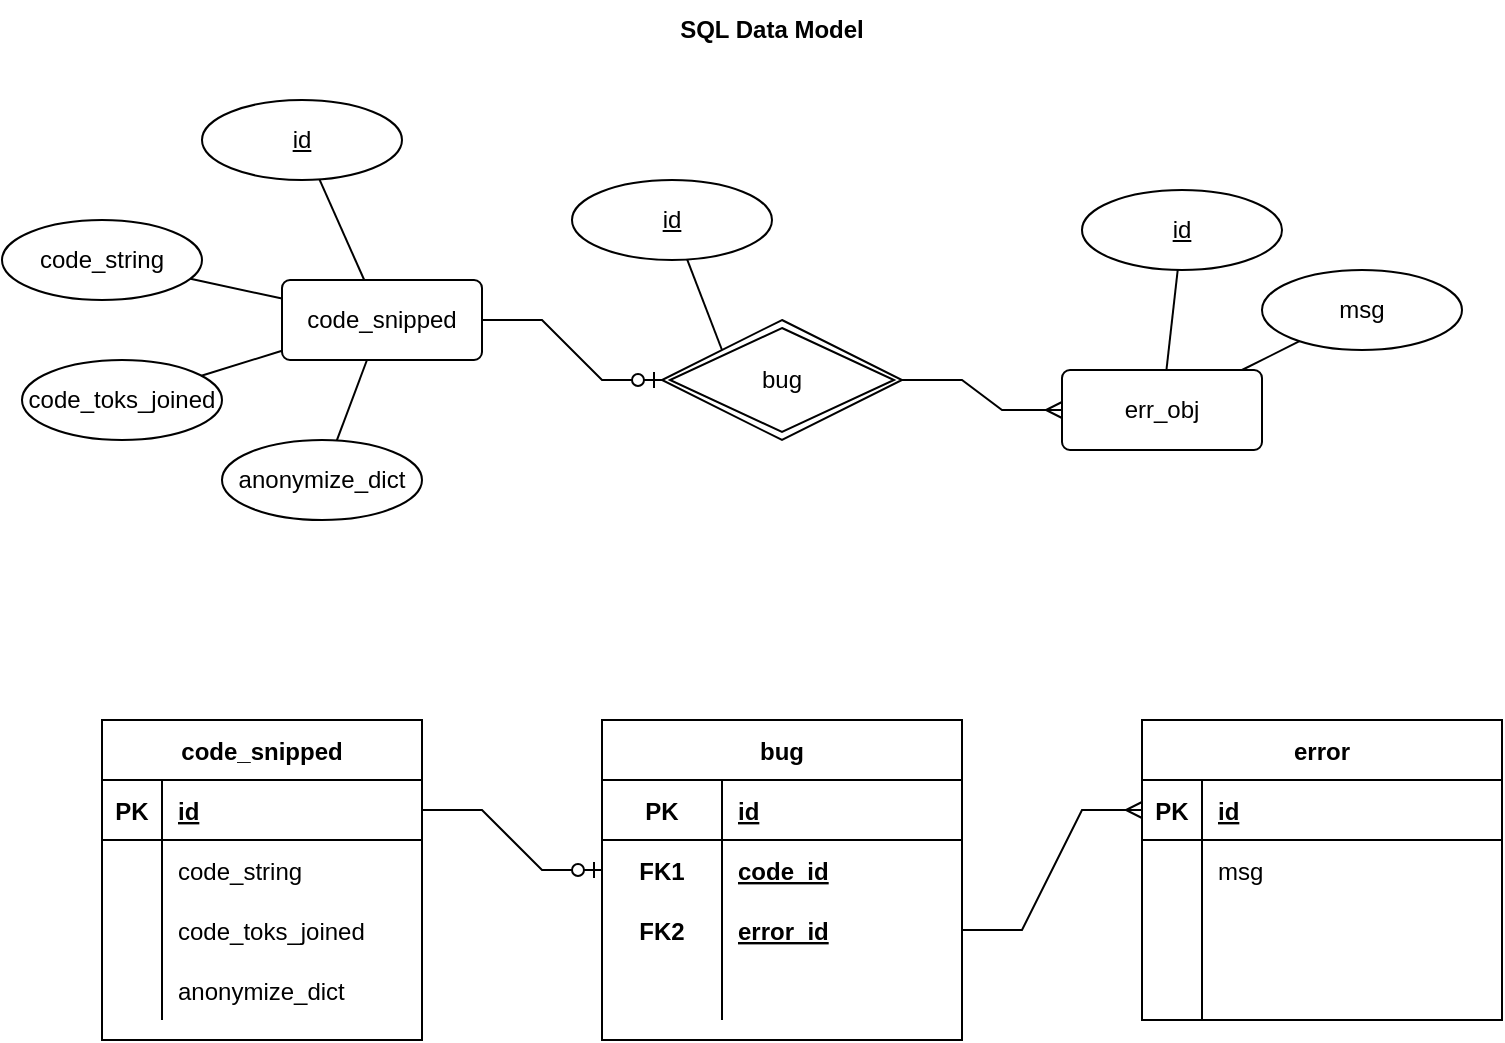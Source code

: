 <mxfile version="18.0.4" type="device" pages="3"><diagram id="yqdVvBgAmZEQFy9QUtRA" name="sql_data_model"><mxGraphModel dx="1038" dy="556" grid="1" gridSize="10" guides="1" tooltips="1" connect="1" arrows="1" fold="1" page="1" pageScale="1" pageWidth="850" pageHeight="1100" math="0" shadow="0"><root><mxCell id="0"/><mxCell id="1" parent="0"/><mxCell id="nGXOFuJYfllvjq0nSd3I-1" value="SQL Data Model" style="text;html=1;strokeColor=none;fillColor=none;align=center;verticalAlign=middle;whiteSpace=wrap;rounded=0;fontStyle=1" parent="1" vertex="1"><mxGeometry x="310" y="40" width="230" height="30" as="geometry"/></mxCell><mxCell id="ZryqZA2zjuUloJL9MQ4I-1" value="code_snipped" style="shape=table;startSize=30;container=1;collapsible=1;childLayout=tableLayout;fixedRows=1;rowLines=0;fontStyle=1;align=center;resizeLast=1;" vertex="1" parent="1"><mxGeometry x="90" y="400" width="160" height="160" as="geometry"/></mxCell><mxCell id="ZryqZA2zjuUloJL9MQ4I-2" value="" style="shape=tableRow;horizontal=0;startSize=0;swimlaneHead=0;swimlaneBody=0;fillColor=none;collapsible=0;dropTarget=0;points=[[0,0.5],[1,0.5]];portConstraint=eastwest;top=0;left=0;right=0;bottom=1;" vertex="1" parent="ZryqZA2zjuUloJL9MQ4I-1"><mxGeometry y="30" width="160" height="30" as="geometry"/></mxCell><mxCell id="ZryqZA2zjuUloJL9MQ4I-3" value="PK" style="shape=partialRectangle;connectable=0;fillColor=none;top=0;left=0;bottom=0;right=0;fontStyle=1;overflow=hidden;" vertex="1" parent="ZryqZA2zjuUloJL9MQ4I-2"><mxGeometry width="30" height="30" as="geometry"><mxRectangle width="30" height="30" as="alternateBounds"/></mxGeometry></mxCell><mxCell id="ZryqZA2zjuUloJL9MQ4I-4" value="id" style="shape=partialRectangle;connectable=0;fillColor=none;top=0;left=0;bottom=0;right=0;align=left;spacingLeft=6;fontStyle=5;overflow=hidden;" vertex="1" parent="ZryqZA2zjuUloJL9MQ4I-2"><mxGeometry x="30" width="130" height="30" as="geometry"><mxRectangle width="130" height="30" as="alternateBounds"/></mxGeometry></mxCell><mxCell id="ZryqZA2zjuUloJL9MQ4I-5" value="" style="shape=tableRow;horizontal=0;startSize=0;swimlaneHead=0;swimlaneBody=0;fillColor=none;collapsible=0;dropTarget=0;points=[[0,0.5],[1,0.5]];portConstraint=eastwest;top=0;left=0;right=0;bottom=0;" vertex="1" parent="ZryqZA2zjuUloJL9MQ4I-1"><mxGeometry y="60" width="160" height="30" as="geometry"/></mxCell><mxCell id="ZryqZA2zjuUloJL9MQ4I-6" value="" style="shape=partialRectangle;connectable=0;fillColor=none;top=0;left=0;bottom=0;right=0;editable=1;overflow=hidden;" vertex="1" parent="ZryqZA2zjuUloJL9MQ4I-5"><mxGeometry width="30" height="30" as="geometry"><mxRectangle width="30" height="30" as="alternateBounds"/></mxGeometry></mxCell><mxCell id="ZryqZA2zjuUloJL9MQ4I-7" value="code_string" style="shape=partialRectangle;connectable=0;fillColor=none;top=0;left=0;bottom=0;right=0;align=left;spacingLeft=6;overflow=hidden;" vertex="1" parent="ZryqZA2zjuUloJL9MQ4I-5"><mxGeometry x="30" width="130" height="30" as="geometry"><mxRectangle width="130" height="30" as="alternateBounds"/></mxGeometry></mxCell><mxCell id="ZryqZA2zjuUloJL9MQ4I-8" value="" style="shape=tableRow;horizontal=0;startSize=0;swimlaneHead=0;swimlaneBody=0;fillColor=none;collapsible=0;dropTarget=0;points=[[0,0.5],[1,0.5]];portConstraint=eastwest;top=0;left=0;right=0;bottom=0;" vertex="1" parent="ZryqZA2zjuUloJL9MQ4I-1"><mxGeometry y="90" width="160" height="30" as="geometry"/></mxCell><mxCell id="ZryqZA2zjuUloJL9MQ4I-9" value="" style="shape=partialRectangle;connectable=0;fillColor=none;top=0;left=0;bottom=0;right=0;editable=1;overflow=hidden;" vertex="1" parent="ZryqZA2zjuUloJL9MQ4I-8"><mxGeometry width="30" height="30" as="geometry"><mxRectangle width="30" height="30" as="alternateBounds"/></mxGeometry></mxCell><mxCell id="ZryqZA2zjuUloJL9MQ4I-10" value="code_toks_joined" style="shape=partialRectangle;connectable=0;fillColor=none;top=0;left=0;bottom=0;right=0;align=left;spacingLeft=6;overflow=hidden;" vertex="1" parent="ZryqZA2zjuUloJL9MQ4I-8"><mxGeometry x="30" width="130" height="30" as="geometry"><mxRectangle width="130" height="30" as="alternateBounds"/></mxGeometry></mxCell><mxCell id="ZryqZA2zjuUloJL9MQ4I-11" value="" style="shape=tableRow;horizontal=0;startSize=0;swimlaneHead=0;swimlaneBody=0;fillColor=none;collapsible=0;dropTarget=0;points=[[0,0.5],[1,0.5]];portConstraint=eastwest;top=0;left=0;right=0;bottom=0;" vertex="1" parent="ZryqZA2zjuUloJL9MQ4I-1"><mxGeometry y="120" width="160" height="30" as="geometry"/></mxCell><mxCell id="ZryqZA2zjuUloJL9MQ4I-12" value="" style="shape=partialRectangle;connectable=0;fillColor=none;top=0;left=0;bottom=0;right=0;editable=1;overflow=hidden;" vertex="1" parent="ZryqZA2zjuUloJL9MQ4I-11"><mxGeometry width="30" height="30" as="geometry"><mxRectangle width="30" height="30" as="alternateBounds"/></mxGeometry></mxCell><mxCell id="ZryqZA2zjuUloJL9MQ4I-13" value="anonymize_dict" style="shape=partialRectangle;connectable=0;fillColor=none;top=0;left=0;bottom=0;right=0;align=left;spacingLeft=6;overflow=hidden;" vertex="1" parent="ZryqZA2zjuUloJL9MQ4I-11"><mxGeometry x="30" width="130" height="30" as="geometry"><mxRectangle width="130" height="30" as="alternateBounds"/></mxGeometry></mxCell><mxCell id="ZryqZA2zjuUloJL9MQ4I-14" value="error" style="shape=table;startSize=30;container=1;collapsible=1;childLayout=tableLayout;fixedRows=1;rowLines=0;fontStyle=1;align=center;resizeLast=1;" vertex="1" parent="1"><mxGeometry x="610" y="400" width="180" height="150" as="geometry"/></mxCell><mxCell id="ZryqZA2zjuUloJL9MQ4I-15" value="" style="shape=tableRow;horizontal=0;startSize=0;swimlaneHead=0;swimlaneBody=0;fillColor=none;collapsible=0;dropTarget=0;points=[[0,0.5],[1,0.5]];portConstraint=eastwest;top=0;left=0;right=0;bottom=1;" vertex="1" parent="ZryqZA2zjuUloJL9MQ4I-14"><mxGeometry y="30" width="180" height="30" as="geometry"/></mxCell><mxCell id="ZryqZA2zjuUloJL9MQ4I-16" value="PK" style="shape=partialRectangle;connectable=0;fillColor=none;top=0;left=0;bottom=0;right=0;fontStyle=1;overflow=hidden;" vertex="1" parent="ZryqZA2zjuUloJL9MQ4I-15"><mxGeometry width="30" height="30" as="geometry"><mxRectangle width="30" height="30" as="alternateBounds"/></mxGeometry></mxCell><mxCell id="ZryqZA2zjuUloJL9MQ4I-17" value="id" style="shape=partialRectangle;connectable=0;fillColor=none;top=0;left=0;bottom=0;right=0;align=left;spacingLeft=6;fontStyle=5;overflow=hidden;" vertex="1" parent="ZryqZA2zjuUloJL9MQ4I-15"><mxGeometry x="30" width="150" height="30" as="geometry"><mxRectangle width="150" height="30" as="alternateBounds"/></mxGeometry></mxCell><mxCell id="ZryqZA2zjuUloJL9MQ4I-18" value="" style="shape=tableRow;horizontal=0;startSize=0;swimlaneHead=0;swimlaneBody=0;fillColor=none;collapsible=0;dropTarget=0;points=[[0,0.5],[1,0.5]];portConstraint=eastwest;top=0;left=0;right=0;bottom=0;" vertex="1" parent="ZryqZA2zjuUloJL9MQ4I-14"><mxGeometry y="60" width="180" height="30" as="geometry"/></mxCell><mxCell id="ZryqZA2zjuUloJL9MQ4I-19" value="" style="shape=partialRectangle;connectable=0;fillColor=none;top=0;left=0;bottom=0;right=0;editable=1;overflow=hidden;" vertex="1" parent="ZryqZA2zjuUloJL9MQ4I-18"><mxGeometry width="30" height="30" as="geometry"><mxRectangle width="30" height="30" as="alternateBounds"/></mxGeometry></mxCell><mxCell id="ZryqZA2zjuUloJL9MQ4I-20" value="msg" style="shape=partialRectangle;connectable=0;fillColor=none;top=0;left=0;bottom=0;right=0;align=left;spacingLeft=6;overflow=hidden;" vertex="1" parent="ZryqZA2zjuUloJL9MQ4I-18"><mxGeometry x="30" width="150" height="30" as="geometry"><mxRectangle width="150" height="30" as="alternateBounds"/></mxGeometry></mxCell><mxCell id="ZryqZA2zjuUloJL9MQ4I-21" value="" style="shape=tableRow;horizontal=0;startSize=0;swimlaneHead=0;swimlaneBody=0;fillColor=none;collapsible=0;dropTarget=0;points=[[0,0.5],[1,0.5]];portConstraint=eastwest;top=0;left=0;right=0;bottom=0;" vertex="1" parent="ZryqZA2zjuUloJL9MQ4I-14"><mxGeometry y="90" width="180" height="30" as="geometry"/></mxCell><mxCell id="ZryqZA2zjuUloJL9MQ4I-22" value="" style="shape=partialRectangle;connectable=0;fillColor=none;top=0;left=0;bottom=0;right=0;editable=1;overflow=hidden;" vertex="1" parent="ZryqZA2zjuUloJL9MQ4I-21"><mxGeometry width="30" height="30" as="geometry"><mxRectangle width="30" height="30" as="alternateBounds"/></mxGeometry></mxCell><mxCell id="ZryqZA2zjuUloJL9MQ4I-23" value="" style="shape=partialRectangle;connectable=0;fillColor=none;top=0;left=0;bottom=0;right=0;align=left;spacingLeft=6;overflow=hidden;" vertex="1" parent="ZryqZA2zjuUloJL9MQ4I-21"><mxGeometry x="30" width="150" height="30" as="geometry"><mxRectangle width="150" height="30" as="alternateBounds"/></mxGeometry></mxCell><mxCell id="ZryqZA2zjuUloJL9MQ4I-24" value="" style="shape=tableRow;horizontal=0;startSize=0;swimlaneHead=0;swimlaneBody=0;fillColor=none;collapsible=0;dropTarget=0;points=[[0,0.5],[1,0.5]];portConstraint=eastwest;top=0;left=0;right=0;bottom=0;" vertex="1" parent="ZryqZA2zjuUloJL9MQ4I-14"><mxGeometry y="120" width="180" height="30" as="geometry"/></mxCell><mxCell id="ZryqZA2zjuUloJL9MQ4I-25" value="" style="shape=partialRectangle;connectable=0;fillColor=none;top=0;left=0;bottom=0;right=0;editable=1;overflow=hidden;" vertex="1" parent="ZryqZA2zjuUloJL9MQ4I-24"><mxGeometry width="30" height="30" as="geometry"><mxRectangle width="30" height="30" as="alternateBounds"/></mxGeometry></mxCell><mxCell id="ZryqZA2zjuUloJL9MQ4I-26" value="" style="shape=partialRectangle;connectable=0;fillColor=none;top=0;left=0;bottom=0;right=0;align=left;spacingLeft=6;overflow=hidden;" vertex="1" parent="ZryqZA2zjuUloJL9MQ4I-24"><mxGeometry x="30" width="150" height="30" as="geometry"><mxRectangle width="150" height="30" as="alternateBounds"/></mxGeometry></mxCell><mxCell id="ZryqZA2zjuUloJL9MQ4I-27" value="code_snipped" style="rounded=1;arcSize=10;whiteSpace=wrap;html=1;align=center;" vertex="1" parent="1"><mxGeometry x="180" y="180" width="100" height="40" as="geometry"/></mxCell><mxCell id="ZryqZA2zjuUloJL9MQ4I-28" value="bug" style="shape=rhombus;double=1;perimeter=rhombusPerimeter;whiteSpace=wrap;html=1;align=center;" vertex="1" parent="1"><mxGeometry x="370" y="200" width="120" height="60" as="geometry"/></mxCell><mxCell id="ZryqZA2zjuUloJL9MQ4I-29" value="err_obj" style="rounded=1;arcSize=10;whiteSpace=wrap;html=1;align=center;" vertex="1" parent="1"><mxGeometry x="570" y="225" width="100" height="40" as="geometry"/></mxCell><mxCell id="ZryqZA2zjuUloJL9MQ4I-30" value="id" style="ellipse;whiteSpace=wrap;html=1;align=center;fontStyle=4;" vertex="1" parent="1"><mxGeometry x="140" y="90" width="100" height="40" as="geometry"/></mxCell><mxCell id="ZryqZA2zjuUloJL9MQ4I-31" value="" style="endArrow=none;html=1;rounded=0;" edge="1" parent="1" source="ZryqZA2zjuUloJL9MQ4I-30" target="ZryqZA2zjuUloJL9MQ4I-27"><mxGeometry relative="1" as="geometry"><mxPoint x="80" y="330" as="sourcePoint"/><mxPoint x="240" y="330" as="targetPoint"/></mxGeometry></mxCell><mxCell id="ZryqZA2zjuUloJL9MQ4I-33" value="code_string" style="ellipse;whiteSpace=wrap;html=1;align=center;" vertex="1" parent="1"><mxGeometry x="40" y="150" width="100" height="40" as="geometry"/></mxCell><mxCell id="ZryqZA2zjuUloJL9MQ4I-34" value="code_toks_joined" style="ellipse;whiteSpace=wrap;html=1;align=center;" vertex="1" parent="1"><mxGeometry x="50" y="220" width="100" height="40" as="geometry"/></mxCell><mxCell id="ZryqZA2zjuUloJL9MQ4I-35" value="anonymize_dict" style="ellipse;whiteSpace=wrap;html=1;align=center;" vertex="1" parent="1"><mxGeometry x="150" y="260" width="100" height="40" as="geometry"/></mxCell><mxCell id="ZryqZA2zjuUloJL9MQ4I-36" value="" style="endArrow=none;html=1;rounded=0;" edge="1" parent="1" source="ZryqZA2zjuUloJL9MQ4I-33" target="ZryqZA2zjuUloJL9MQ4I-27"><mxGeometry relative="1" as="geometry"><mxPoint x="208.721" y="139.693" as="sourcePoint"/><mxPoint x="231.111" y="190" as="targetPoint"/></mxGeometry></mxCell><mxCell id="ZryqZA2zjuUloJL9MQ4I-37" value="" style="endArrow=none;html=1;rounded=0;" edge="1" parent="1" source="ZryqZA2zjuUloJL9MQ4I-34" target="ZryqZA2zjuUloJL9MQ4I-27"><mxGeometry relative="1" as="geometry"><mxPoint x="218.721" y="149.693" as="sourcePoint"/><mxPoint x="230" y="210" as="targetPoint"/></mxGeometry></mxCell><mxCell id="ZryqZA2zjuUloJL9MQ4I-38" value="" style="endArrow=none;html=1;rounded=0;" edge="1" parent="1" source="ZryqZA2zjuUloJL9MQ4I-35" target="ZryqZA2zjuUloJL9MQ4I-27"><mxGeometry relative="1" as="geometry"><mxPoint x="228.721" y="159.693" as="sourcePoint"/><mxPoint x="251.111" y="210" as="targetPoint"/></mxGeometry></mxCell><mxCell id="ZryqZA2zjuUloJL9MQ4I-39" value="msg" style="ellipse;whiteSpace=wrap;html=1;align=center;" vertex="1" parent="1"><mxGeometry x="670" y="175" width="100" height="40" as="geometry"/></mxCell><mxCell id="ZryqZA2zjuUloJL9MQ4I-40" value="" style="endArrow=none;html=1;rounded=0;" edge="1" parent="1" source="ZryqZA2zjuUloJL9MQ4I-39" target="ZryqZA2zjuUloJL9MQ4I-29"><mxGeometry relative="1" as="geometry"><mxPoint x="98.721" y="134.693" as="sourcePoint"/><mxPoint x="121.111" y="185" as="targetPoint"/></mxGeometry></mxCell><mxCell id="ZryqZA2zjuUloJL9MQ4I-41" value="id" style="ellipse;whiteSpace=wrap;html=1;align=center;fontStyle=4;" vertex="1" parent="1"><mxGeometry x="325" y="130" width="100" height="40" as="geometry"/></mxCell><mxCell id="ZryqZA2zjuUloJL9MQ4I-42" value="" style="endArrow=none;html=1;rounded=0;entryX=0;entryY=0;entryDx=0;entryDy=0;" edge="1" parent="1" source="ZryqZA2zjuUloJL9MQ4I-41" target="ZryqZA2zjuUloJL9MQ4I-28"><mxGeometry relative="1" as="geometry"><mxPoint x="250" y="330" as="sourcePoint"/><mxPoint x="391.111" y="180" as="targetPoint"/></mxGeometry></mxCell><mxCell id="ZryqZA2zjuUloJL9MQ4I-43" value="id" style="ellipse;whiteSpace=wrap;html=1;align=center;fontStyle=4;" vertex="1" parent="1"><mxGeometry x="580" y="135" width="100" height="40" as="geometry"/></mxCell><mxCell id="ZryqZA2zjuUloJL9MQ4I-44" value="" style="endArrow=none;html=1;rounded=0;" edge="1" parent="1" source="ZryqZA2zjuUloJL9MQ4I-43" target="ZryqZA2zjuUloJL9MQ4I-29"><mxGeometry relative="1" as="geometry"><mxPoint x="450" y="315" as="sourcePoint"/><mxPoint x="591.111" y="165" as="targetPoint"/></mxGeometry></mxCell><mxCell id="ZryqZA2zjuUloJL9MQ4I-45" value="" style="edgeStyle=entityRelationEdgeStyle;fontSize=12;html=1;endArrow=ERmany;rounded=0;exitX=1;exitY=0.5;exitDx=0;exitDy=0;entryX=0;entryY=0.5;entryDx=0;entryDy=0;" edge="1" parent="1" source="ZryqZA2zjuUloJL9MQ4I-28" target="ZryqZA2zjuUloJL9MQ4I-29"><mxGeometry width="100" height="100" relative="1" as="geometry"><mxPoint x="490" y="340" as="sourcePoint"/><mxPoint x="590" y="240" as="targetPoint"/></mxGeometry></mxCell><mxCell id="ZryqZA2zjuUloJL9MQ4I-48" value="bug" style="shape=table;startSize=30;container=1;collapsible=1;childLayout=tableLayout;fixedRows=1;rowLines=0;fontStyle=1;align=center;resizeLast=1;" vertex="1" parent="1"><mxGeometry x="340" y="400" width="180" height="160" as="geometry"/></mxCell><mxCell id="ZryqZA2zjuUloJL9MQ4I-52" value="" style="shape=tableRow;horizontal=0;startSize=0;swimlaneHead=0;swimlaneBody=0;fillColor=none;collapsible=0;dropTarget=0;points=[[0,0.5],[1,0.5]];portConstraint=eastwest;top=0;left=0;right=0;bottom=1;" vertex="1" parent="ZryqZA2zjuUloJL9MQ4I-48"><mxGeometry y="30" width="180" height="30" as="geometry"/></mxCell><mxCell id="ZryqZA2zjuUloJL9MQ4I-53" value="PK" style="shape=partialRectangle;connectable=0;fillColor=none;top=0;left=0;bottom=0;right=0;fontStyle=1;overflow=hidden;" vertex="1" parent="ZryqZA2zjuUloJL9MQ4I-52"><mxGeometry width="60" height="30" as="geometry"><mxRectangle width="60" height="30" as="alternateBounds"/></mxGeometry></mxCell><mxCell id="ZryqZA2zjuUloJL9MQ4I-54" value="id" style="shape=partialRectangle;connectable=0;fillColor=none;top=0;left=0;bottom=0;right=0;align=left;spacingLeft=6;fontStyle=5;overflow=hidden;" vertex="1" parent="ZryqZA2zjuUloJL9MQ4I-52"><mxGeometry x="60" width="120" height="30" as="geometry"><mxRectangle width="120" height="30" as="alternateBounds"/></mxGeometry></mxCell><mxCell id="ZryqZA2zjuUloJL9MQ4I-49" value="" style="shape=tableRow;horizontal=0;startSize=0;swimlaneHead=0;swimlaneBody=0;fillColor=none;collapsible=0;dropTarget=0;points=[[0,0.5],[1,0.5]];portConstraint=eastwest;top=0;left=0;right=0;bottom=0;" vertex="1" parent="ZryqZA2zjuUloJL9MQ4I-48"><mxGeometry y="60" width="180" height="30" as="geometry"/></mxCell><mxCell id="ZryqZA2zjuUloJL9MQ4I-50" value="FK1" style="shape=partialRectangle;connectable=0;fillColor=none;top=0;left=0;bottom=0;right=0;fontStyle=1;overflow=hidden;" vertex="1" parent="ZryqZA2zjuUloJL9MQ4I-49"><mxGeometry width="60" height="30" as="geometry"><mxRectangle width="60" height="30" as="alternateBounds"/></mxGeometry></mxCell><mxCell id="ZryqZA2zjuUloJL9MQ4I-51" value="code_id" style="shape=partialRectangle;connectable=0;fillColor=none;top=0;left=0;bottom=0;right=0;align=left;spacingLeft=6;fontStyle=5;overflow=hidden;" vertex="1" parent="ZryqZA2zjuUloJL9MQ4I-49"><mxGeometry x="60" width="120" height="30" as="geometry"><mxRectangle width="120" height="30" as="alternateBounds"/></mxGeometry></mxCell><mxCell id="ZryqZA2zjuUloJL9MQ4I-55" value="" style="shape=tableRow;horizontal=0;startSize=0;swimlaneHead=0;swimlaneBody=0;fillColor=none;collapsible=0;dropTarget=0;points=[[0,0.5],[1,0.5]];portConstraint=eastwest;top=0;left=0;right=0;bottom=0;" vertex="1" parent="ZryqZA2zjuUloJL9MQ4I-48"><mxGeometry y="90" width="180" height="30" as="geometry"/></mxCell><mxCell id="ZryqZA2zjuUloJL9MQ4I-56" value="FK2" style="shape=partialRectangle;connectable=0;fillColor=none;top=0;left=0;bottom=0;right=0;editable=1;overflow=hidden;fontStyle=1" vertex="1" parent="ZryqZA2zjuUloJL9MQ4I-55"><mxGeometry width="60" height="30" as="geometry"><mxRectangle width="60" height="30" as="alternateBounds"/></mxGeometry></mxCell><mxCell id="ZryqZA2zjuUloJL9MQ4I-57" value="error_id" style="shape=partialRectangle;connectable=0;fillColor=none;top=0;left=0;bottom=0;right=0;align=left;spacingLeft=6;overflow=hidden;fontStyle=5" vertex="1" parent="ZryqZA2zjuUloJL9MQ4I-55"><mxGeometry x="60" width="120" height="30" as="geometry"><mxRectangle width="120" height="30" as="alternateBounds"/></mxGeometry></mxCell><mxCell id="ZryqZA2zjuUloJL9MQ4I-58" value="" style="shape=tableRow;horizontal=0;startSize=0;swimlaneHead=0;swimlaneBody=0;fillColor=none;collapsible=0;dropTarget=0;points=[[0,0.5],[1,0.5]];portConstraint=eastwest;top=0;left=0;right=0;bottom=0;" vertex="1" parent="ZryqZA2zjuUloJL9MQ4I-48"><mxGeometry y="120" width="180" height="30" as="geometry"/></mxCell><mxCell id="ZryqZA2zjuUloJL9MQ4I-59" value="" style="shape=partialRectangle;connectable=0;fillColor=none;top=0;left=0;bottom=0;right=0;editable=1;overflow=hidden;" vertex="1" parent="ZryqZA2zjuUloJL9MQ4I-58"><mxGeometry width="60" height="30" as="geometry"><mxRectangle width="60" height="30" as="alternateBounds"/></mxGeometry></mxCell><mxCell id="ZryqZA2zjuUloJL9MQ4I-60" value="" style="shape=partialRectangle;connectable=0;fillColor=none;top=0;left=0;bottom=0;right=0;align=left;spacingLeft=6;overflow=hidden;" vertex="1" parent="ZryqZA2zjuUloJL9MQ4I-58"><mxGeometry x="60" width="120" height="30" as="geometry"><mxRectangle width="120" height="30" as="alternateBounds"/></mxGeometry></mxCell><mxCell id="ZryqZA2zjuUloJL9MQ4I-66" value="" style="edgeStyle=entityRelationEdgeStyle;fontSize=12;html=1;endArrow=ERzeroToOne;endFill=1;rounded=0;exitX=1;exitY=0.5;exitDx=0;exitDy=0;entryX=0;entryY=0.5;entryDx=0;entryDy=0;" edge="1" parent="1" source="ZryqZA2zjuUloJL9MQ4I-27" target="ZryqZA2zjuUloJL9MQ4I-28"><mxGeometry width="100" height="100" relative="1" as="geometry"><mxPoint x="300" y="360" as="sourcePoint"/><mxPoint x="400" y="260" as="targetPoint"/></mxGeometry></mxCell><mxCell id="ZryqZA2zjuUloJL9MQ4I-67" value="" style="edgeStyle=entityRelationEdgeStyle;fontSize=12;html=1;endArrow=ERzeroToOne;endFill=1;rounded=0;exitX=1;exitY=0.5;exitDx=0;exitDy=0;entryX=0;entryY=0.5;entryDx=0;entryDy=0;" edge="1" parent="1" source="ZryqZA2zjuUloJL9MQ4I-2" target="ZryqZA2zjuUloJL9MQ4I-49"><mxGeometry width="100" height="100" relative="1" as="geometry"><mxPoint x="270" y="360" as="sourcePoint"/><mxPoint x="360" y="390" as="targetPoint"/></mxGeometry></mxCell><mxCell id="ZryqZA2zjuUloJL9MQ4I-68" value="" style="edgeStyle=entityRelationEdgeStyle;fontSize=12;html=1;endArrow=ERmany;rounded=0;exitX=1;exitY=0.5;exitDx=0;exitDy=0;entryX=0;entryY=0.5;entryDx=0;entryDy=0;" edge="1" parent="1" source="ZryqZA2zjuUloJL9MQ4I-55" target="ZryqZA2zjuUloJL9MQ4I-15"><mxGeometry width="100" height="100" relative="1" as="geometry"><mxPoint x="500" y="200" as="sourcePoint"/><mxPoint x="580" y="215" as="targetPoint"/></mxGeometry></mxCell></root></mxGraphModel></diagram><diagram id="icX92zYOcC8gHVw3tRcn" name="nosql_data_model"><mxGraphModel dx="1038" dy="556" grid="1" gridSize="10" guides="1" tooltips="1" connect="1" arrows="1" fold="1" page="1" pageScale="1" pageWidth="850" pageHeight="1100" math="0" shadow="0"><root><mxCell id="0"/><mxCell id="1" parent="0"/><mxCell id="EGeoyp3zMLoYllL3SuQ1-1" value="NoSQL Data Model" style="text;html=1;strokeColor=none;fillColor=none;align=center;verticalAlign=middle;whiteSpace=wrap;rounded=0;fontStyle=1" parent="1" vertex="1"><mxGeometry x="310" y="40" width="230" height="30" as="geometry"/></mxCell><mxCell id="rzF-8nP8Yj9LI0lqCJbV-1" value="good_code" style="shape=table;startSize=30;container=1;collapsible=1;childLayout=tableLayout;fixedRows=1;rowLines=0;fontStyle=1;align=center;resizeLast=1;" vertex="1" parent="1"><mxGeometry x="200" y="120" width="160" height="150" as="geometry"/></mxCell><mxCell id="rzF-8nP8Yj9LI0lqCJbV-2" value="" style="shape=tableRow;horizontal=0;startSize=0;swimlaneHead=0;swimlaneBody=0;fillColor=none;collapsible=0;dropTarget=0;points=[[0,0.5],[1,0.5]];portConstraint=eastwest;top=0;left=0;right=0;bottom=1;" vertex="1" parent="rzF-8nP8Yj9LI0lqCJbV-1"><mxGeometry y="30" width="160" height="30" as="geometry"/></mxCell><mxCell id="rzF-8nP8Yj9LI0lqCJbV-3" value="" style="shape=partialRectangle;connectable=0;fillColor=none;top=0;left=0;bottom=0;right=0;fontStyle=1;overflow=hidden;" vertex="1" parent="rzF-8nP8Yj9LI0lqCJbV-2"><mxGeometry width="30" height="30" as="geometry"><mxRectangle width="30" height="30" as="alternateBounds"/></mxGeometry></mxCell><mxCell id="rzF-8nP8Yj9LI0lqCJbV-4" value="id" style="shape=partialRectangle;connectable=0;fillColor=none;top=0;left=0;bottom=0;right=0;align=left;spacingLeft=6;fontStyle=5;overflow=hidden;" vertex="1" parent="rzF-8nP8Yj9LI0lqCJbV-2"><mxGeometry x="30" width="130" height="30" as="geometry"><mxRectangle width="130" height="30" as="alternateBounds"/></mxGeometry></mxCell><mxCell id="rzF-8nP8Yj9LI0lqCJbV-5" value="" style="shape=tableRow;horizontal=0;startSize=0;swimlaneHead=0;swimlaneBody=0;fillColor=none;collapsible=0;dropTarget=0;points=[[0,0.5],[1,0.5]];portConstraint=eastwest;top=0;left=0;right=0;bottom=0;" vertex="1" parent="rzF-8nP8Yj9LI0lqCJbV-1"><mxGeometry y="60" width="160" height="30" as="geometry"/></mxCell><mxCell id="rzF-8nP8Yj9LI0lqCJbV-6" value="" style="shape=partialRectangle;connectable=0;fillColor=none;top=0;left=0;bottom=0;right=0;editable=1;overflow=hidden;" vertex="1" parent="rzF-8nP8Yj9LI0lqCJbV-5"><mxGeometry width="30" height="30" as="geometry"><mxRectangle width="30" height="30" as="alternateBounds"/></mxGeometry></mxCell><mxCell id="rzF-8nP8Yj9LI0lqCJbV-7" value="code_string" style="shape=partialRectangle;connectable=0;fillColor=none;top=0;left=0;bottom=0;right=0;align=left;spacingLeft=6;overflow=hidden;" vertex="1" parent="rzF-8nP8Yj9LI0lqCJbV-5"><mxGeometry x="30" width="130" height="30" as="geometry"><mxRectangle width="130" height="30" as="alternateBounds"/></mxGeometry></mxCell><mxCell id="rzF-8nP8Yj9LI0lqCJbV-8" value="" style="shape=tableRow;horizontal=0;startSize=0;swimlaneHead=0;swimlaneBody=0;fillColor=none;collapsible=0;dropTarget=0;points=[[0,0.5],[1,0.5]];portConstraint=eastwest;top=0;left=0;right=0;bottom=0;" vertex="1" parent="rzF-8nP8Yj9LI0lqCJbV-1"><mxGeometry y="90" width="160" height="30" as="geometry"/></mxCell><mxCell id="rzF-8nP8Yj9LI0lqCJbV-9" value="" style="shape=partialRectangle;connectable=0;fillColor=none;top=0;left=0;bottom=0;right=0;editable=1;overflow=hidden;" vertex="1" parent="rzF-8nP8Yj9LI0lqCJbV-8"><mxGeometry width="30" height="30" as="geometry"><mxRectangle width="30" height="30" as="alternateBounds"/></mxGeometry></mxCell><mxCell id="rzF-8nP8Yj9LI0lqCJbV-10" value="code_toks_joined" style="shape=partialRectangle;connectable=0;fillColor=none;top=0;left=0;bottom=0;right=0;align=left;spacingLeft=6;overflow=hidden;" vertex="1" parent="rzF-8nP8Yj9LI0lqCJbV-8"><mxGeometry x="30" width="130" height="30" as="geometry"><mxRectangle width="130" height="30" as="alternateBounds"/></mxGeometry></mxCell><mxCell id="rzF-8nP8Yj9LI0lqCJbV-11" value="" style="shape=tableRow;horizontal=0;startSize=0;swimlaneHead=0;swimlaneBody=0;fillColor=none;collapsible=0;dropTarget=0;points=[[0,0.5],[1,0.5]];portConstraint=eastwest;top=0;left=0;right=0;bottom=0;" vertex="1" parent="rzF-8nP8Yj9LI0lqCJbV-1"><mxGeometry y="120" width="160" height="30" as="geometry"/></mxCell><mxCell id="rzF-8nP8Yj9LI0lqCJbV-12" value="" style="shape=partialRectangle;connectable=0;fillColor=none;top=0;left=0;bottom=0;right=0;editable=1;overflow=hidden;" vertex="1" parent="rzF-8nP8Yj9LI0lqCJbV-11"><mxGeometry width="30" height="30" as="geometry"><mxRectangle width="30" height="30" as="alternateBounds"/></mxGeometry></mxCell><mxCell id="rzF-8nP8Yj9LI0lqCJbV-13" value="anonymize_dict" style="shape=partialRectangle;connectable=0;fillColor=none;top=0;left=0;bottom=0;right=0;align=left;spacingLeft=6;overflow=hidden;" vertex="1" parent="rzF-8nP8Yj9LI0lqCJbV-11"><mxGeometry x="30" width="130" height="30" as="geometry"><mxRectangle width="130" height="30" as="alternateBounds"/></mxGeometry></mxCell><mxCell id="rzF-8nP8Yj9LI0lqCJbV-14" value="bad_code" style="shape=table;startSize=30;container=1;collapsible=1;childLayout=tableLayout;fixedRows=1;rowLines=0;fontStyle=1;align=center;resizeLast=1;" vertex="1" parent="1"><mxGeometry x="520" y="120" width="160" height="180" as="geometry"/></mxCell><mxCell id="rzF-8nP8Yj9LI0lqCJbV-15" value="" style="shape=tableRow;horizontal=0;startSize=0;swimlaneHead=0;swimlaneBody=0;fillColor=none;collapsible=0;dropTarget=0;points=[[0,0.5],[1,0.5]];portConstraint=eastwest;top=0;left=0;right=0;bottom=1;" vertex="1" parent="rzF-8nP8Yj9LI0lqCJbV-14"><mxGeometry y="30" width="160" height="30" as="geometry"/></mxCell><mxCell id="rzF-8nP8Yj9LI0lqCJbV-16" value="" style="shape=partialRectangle;connectable=0;fillColor=none;top=0;left=0;bottom=0;right=0;fontStyle=1;overflow=hidden;" vertex="1" parent="rzF-8nP8Yj9LI0lqCJbV-15"><mxGeometry width="30" height="30" as="geometry"><mxRectangle width="30" height="30" as="alternateBounds"/></mxGeometry></mxCell><mxCell id="rzF-8nP8Yj9LI0lqCJbV-17" value="id" style="shape=partialRectangle;connectable=0;fillColor=none;top=0;left=0;bottom=0;right=0;align=left;spacingLeft=6;fontStyle=5;overflow=hidden;" vertex="1" parent="rzF-8nP8Yj9LI0lqCJbV-15"><mxGeometry x="30" width="130" height="30" as="geometry"><mxRectangle width="130" height="30" as="alternateBounds"/></mxGeometry></mxCell><mxCell id="rzF-8nP8Yj9LI0lqCJbV-18" value="" style="shape=tableRow;horizontal=0;startSize=0;swimlaneHead=0;swimlaneBody=0;fillColor=none;collapsible=0;dropTarget=0;points=[[0,0.5],[1,0.5]];portConstraint=eastwest;top=0;left=0;right=0;bottom=0;" vertex="1" parent="rzF-8nP8Yj9LI0lqCJbV-14"><mxGeometry y="60" width="160" height="30" as="geometry"/></mxCell><mxCell id="rzF-8nP8Yj9LI0lqCJbV-19" value="" style="shape=partialRectangle;connectable=0;fillColor=none;top=0;left=0;bottom=0;right=0;editable=1;overflow=hidden;" vertex="1" parent="rzF-8nP8Yj9LI0lqCJbV-18"><mxGeometry width="30" height="30" as="geometry"><mxRectangle width="30" height="30" as="alternateBounds"/></mxGeometry></mxCell><mxCell id="rzF-8nP8Yj9LI0lqCJbV-20" value="code_string" style="shape=partialRectangle;connectable=0;fillColor=none;top=0;left=0;bottom=0;right=0;align=left;spacingLeft=6;overflow=hidden;" vertex="1" parent="rzF-8nP8Yj9LI0lqCJbV-18"><mxGeometry x="30" width="130" height="30" as="geometry"><mxRectangle width="130" height="30" as="alternateBounds"/></mxGeometry></mxCell><mxCell id="rzF-8nP8Yj9LI0lqCJbV-21" value="" style="shape=tableRow;horizontal=0;startSize=0;swimlaneHead=0;swimlaneBody=0;fillColor=none;collapsible=0;dropTarget=0;points=[[0,0.5],[1,0.5]];portConstraint=eastwest;top=0;left=0;right=0;bottom=0;" vertex="1" parent="rzF-8nP8Yj9LI0lqCJbV-14"><mxGeometry y="90" width="160" height="30" as="geometry"/></mxCell><mxCell id="rzF-8nP8Yj9LI0lqCJbV-22" value="" style="shape=partialRectangle;connectable=0;fillColor=none;top=0;left=0;bottom=0;right=0;editable=1;overflow=hidden;" vertex="1" parent="rzF-8nP8Yj9LI0lqCJbV-21"><mxGeometry width="30" height="30" as="geometry"><mxRectangle width="30" height="30" as="alternateBounds"/></mxGeometry></mxCell><mxCell id="rzF-8nP8Yj9LI0lqCJbV-23" value="code_toks_joined" style="shape=partialRectangle;connectable=0;fillColor=none;top=0;left=0;bottom=0;right=0;align=left;spacingLeft=6;overflow=hidden;" vertex="1" parent="rzF-8nP8Yj9LI0lqCJbV-21"><mxGeometry x="30" width="130" height="30" as="geometry"><mxRectangle width="130" height="30" as="alternateBounds"/></mxGeometry></mxCell><mxCell id="rzF-8nP8Yj9LI0lqCJbV-24" value="" style="shape=tableRow;horizontal=0;startSize=0;swimlaneHead=0;swimlaneBody=0;fillColor=none;collapsible=0;dropTarget=0;points=[[0,0.5],[1,0.5]];portConstraint=eastwest;top=0;left=0;right=0;bottom=0;" vertex="1" parent="rzF-8nP8Yj9LI0lqCJbV-14"><mxGeometry y="120" width="160" height="30" as="geometry"/></mxCell><mxCell id="rzF-8nP8Yj9LI0lqCJbV-25" value="" style="shape=partialRectangle;connectable=0;fillColor=none;top=0;left=0;bottom=0;right=0;editable=1;overflow=hidden;" vertex="1" parent="rzF-8nP8Yj9LI0lqCJbV-24"><mxGeometry width="30" height="30" as="geometry"><mxRectangle width="30" height="30" as="alternateBounds"/></mxGeometry></mxCell><mxCell id="rzF-8nP8Yj9LI0lqCJbV-26" value="anonymize_dict" style="shape=partialRectangle;connectable=0;fillColor=none;top=0;left=0;bottom=0;right=0;align=left;spacingLeft=6;overflow=hidden;" vertex="1" parent="rzF-8nP8Yj9LI0lqCJbV-24"><mxGeometry x="30" width="130" height="30" as="geometry"><mxRectangle width="130" height="30" as="alternateBounds"/></mxGeometry></mxCell><mxCell id="rzF-8nP8Yj9LI0lqCJbV-30" value="" style="shape=tableRow;horizontal=0;startSize=0;swimlaneHead=0;swimlaneBody=0;fillColor=none;collapsible=0;dropTarget=0;points=[[0,0.5],[1,0.5]];portConstraint=eastwest;top=0;left=0;right=0;bottom=0;" vertex="1" parent="rzF-8nP8Yj9LI0lqCJbV-14"><mxGeometry y="150" width="160" height="30" as="geometry"/></mxCell><mxCell id="rzF-8nP8Yj9LI0lqCJbV-31" value="" style="shape=partialRectangle;connectable=0;fillColor=none;top=0;left=0;bottom=0;right=0;editable=1;overflow=hidden;" vertex="1" parent="rzF-8nP8Yj9LI0lqCJbV-30"><mxGeometry width="30" height="30" as="geometry"><mxRectangle width="30" height="30" as="alternateBounds"/></mxGeometry></mxCell><mxCell id="rzF-8nP8Yj9LI0lqCJbV-32" value="err_obj: { msg }" style="shape=partialRectangle;connectable=0;fillColor=none;top=0;left=0;bottom=0;right=0;align=left;spacingLeft=6;overflow=hidden;" vertex="1" parent="rzF-8nP8Yj9LI0lqCJbV-30"><mxGeometry x="30" width="130" height="30" as="geometry"><mxRectangle width="130" height="30" as="alternateBounds"/></mxGeometry></mxCell></root></mxGraphModel></diagram><diagram id="TqBcqAP1KUIK8m7_U9aU" name="exercise_scheme"><mxGraphModel dx="1038" dy="556" grid="1" gridSize="10" guides="1" tooltips="1" connect="1" arrows="1" fold="1" page="1" pageScale="1" pageWidth="850" pageHeight="1100" math="0" shadow="0"><root><mxCell id="0"/><mxCell id="1" parent="0"/><mxCell id="sOe9SNL47j2am3SvOunq-1" value="&lt;div&gt;Host Computer&lt;/div&gt;&lt;div&gt;&lt;br&gt;&lt;/div&gt;&lt;div&gt;&lt;br&gt;&lt;/div&gt;&lt;div&gt;&lt;br&gt;&lt;/div&gt;&lt;div&gt;&lt;br&gt;&lt;/div&gt;&lt;div&gt;&lt;br&gt;&lt;/div&gt;&lt;div&gt;&lt;br&gt;&lt;/div&gt;&lt;div&gt;&lt;br&gt;&lt;/div&gt;&lt;div&gt;&lt;br&gt;&lt;/div&gt;&lt;div&gt;&lt;br&gt;&lt;/div&gt;&lt;div&gt;&lt;br&gt;&lt;/div&gt;&lt;div&gt;&lt;br&gt;&lt;/div&gt;&lt;div&gt;&lt;br&gt;&lt;/div&gt;&lt;div&gt;&lt;br&gt;&lt;/div&gt;&lt;div&gt;&lt;br&gt;&lt;/div&gt;&lt;div&gt;&lt;br&gt;&lt;/div&gt;&lt;div&gt;&lt;br&gt;&lt;/div&gt;&lt;div&gt;&lt;br&gt;&lt;/div&gt;&lt;div&gt;&lt;br&gt;&lt;/div&gt;&lt;div&gt;&lt;br&gt;&lt;/div&gt;&lt;div&gt;&lt;br&gt;&lt;/div&gt;" style="rounded=0;whiteSpace=wrap;html=1;" parent="1" vertex="1"><mxGeometry x="260" y="100" width="580" height="310" as="geometry"/></mxCell><mxCell id="sOe9SNL47j2am3SvOunq-7" value="&lt;div&gt;Local file system&lt;/div&gt;&lt;div&gt;&lt;br&gt;&lt;/div&gt;&lt;div&gt;&lt;br&gt;&lt;/div&gt;&lt;div&gt;&lt;br&gt;&lt;/div&gt;&lt;div&gt;&lt;br&gt;&lt;/div&gt;&lt;div&gt;&lt;br&gt;&lt;/div&gt;&lt;div&gt;&lt;br&gt;&lt;/div&gt;&lt;div&gt;&lt;br&gt;&lt;/div&gt;&lt;div&gt;&lt;br&gt;&lt;/div&gt;&lt;div&gt;&lt;br&gt;&lt;/div&gt;&lt;div&gt;&lt;br&gt;&lt;/div&gt;&lt;div&gt;&lt;br&gt;&lt;/div&gt;&lt;div&gt;&lt;br&gt;&lt;/div&gt;&lt;div&gt;&lt;br&gt;&lt;/div&gt;&lt;div&gt;&lt;br&gt;&lt;/div&gt;&lt;div&gt;&lt;br&gt;&lt;/div&gt;&lt;div&gt;&lt;br&gt;&lt;/div&gt;" style="shape=folder;fontStyle=1;spacingTop=10;tabWidth=40;tabHeight=14;tabPosition=left;html=1;align=left;" parent="1" vertex="1"><mxGeometry x="610" y="130" width="220" height="270" as="geometry"/></mxCell><mxCell id="rddrK4z9y2YUCNWw7NlI-6" value="&lt;div&gt;Docker runtime&lt;/div&gt;&lt;div&gt;&lt;br&gt;&lt;/div&gt;&lt;div&gt;&lt;br&gt;&lt;/div&gt;&lt;div&gt;&lt;br&gt;&lt;/div&gt;&lt;div&gt;&lt;br&gt;&lt;/div&gt;&lt;div&gt;&lt;br&gt;&lt;/div&gt;&lt;div&gt;&lt;br&gt;&lt;/div&gt;&lt;div&gt;&lt;br&gt;&lt;/div&gt;&lt;div&gt;&lt;br&gt;&lt;/div&gt;&lt;div&gt;&lt;br&gt;&lt;/div&gt;&lt;div&gt;&lt;br&gt;&lt;/div&gt;&lt;div&gt;&lt;br&gt;&lt;/div&gt;&lt;div&gt;&lt;br&gt;&lt;/div&gt;&lt;div&gt;&lt;br&gt;&lt;/div&gt;&lt;div&gt;&lt;br&gt;&lt;/div&gt;&lt;div&gt;&lt;br&gt;&lt;/div&gt;" style="rounded=0;whiteSpace=wrap;html=1;" parent="1" vertex="1"><mxGeometry x="270" y="130" width="330" height="240" as="geometry"/></mxCell><mxCell id="sOe9SNL47j2am3SvOunq-3" value="r/w" style="edgeStyle=orthogonalEdgeStyle;rounded=0;orthogonalLoop=1;jettySize=auto;html=1;" parent="1" source="rddrK4z9y2YUCNWw7NlI-1" target="sOe9SNL47j2am3SvOunq-2" edge="1"><mxGeometry relative="1" as="geometry"><Array as="points"><mxPoint x="610" y="210"/><mxPoint x="610" y="210"/></Array></mxGeometry></mxCell><mxCell id="rddrK4z9y2YUCNWw7NlI-1" value="&lt;div&gt;nosqldb:&lt;br&gt;&lt;/div&gt;&lt;div&gt;MongoDB Engine&lt;/div&gt;" style="shape=module;align=center;spacingLeft=20;align=center;verticalAlign=top;fontFamily=Helvetica;fontSize=12;fontColor=default;strokeColor=#6c8ebf;fillColor=#dae8fc;html=1;" parent="1" vertex="1"><mxGeometry x="470" y="170" width="120" height="50" as="geometry"/></mxCell><mxCell id="sOe9SNL47j2am3SvOunq-9" style="edgeStyle=orthogonalEdgeStyle;rounded=0;orthogonalLoop=1;jettySize=auto;html=1;" parent="1" source="rddrK4z9y2YUCNWw7NlI-2" target="sOe9SNL47j2am3SvOunq-4" edge="1"><mxGeometry relative="1" as="geometry"><Array as="points"><mxPoint x="760" y="250"/></Array></mxGeometry></mxCell><mxCell id="sOe9SNL47j2am3SvOunq-16" value="r/w" style="edgeLabel;html=1;align=center;verticalAlign=middle;resizable=0;points=[];" parent="sOe9SNL47j2am3SvOunq-9" connectable="0" vertex="1"><mxGeometry x="0.168" y="-1" relative="1" as="geometry"><mxPoint as="offset"/></mxGeometry></mxCell><mxCell id="rddrK4z9y2YUCNWw7NlI-2" value="&lt;div&gt;sqldb:&lt;br&gt;&lt;/div&gt;&lt;div&gt;PosgreSQL Engine&lt;/div&gt;" style="shape=module;align=center;spacingLeft=20;align=center;verticalAlign=top;fontFamily=Helvetica;fontSize=12;fontColor=default;strokeColor=#6c8ebf;fillColor=#dae8fc;html=1;" parent="1" vertex="1"><mxGeometry x="470" y="230" width="120" height="50" as="geometry"/></mxCell><mxCell id="sOe9SNL47j2am3SvOunq-11" value="r" style="edgeStyle=orthogonalEdgeStyle;rounded=0;orthogonalLoop=1;jettySize=auto;html=1;" parent="1" source="rddrK4z9y2YUCNWw7NlI-3" target="sOe9SNL47j2am3SvOunq-10" edge="1"><mxGeometry relative="1" as="geometry"><Array as="points"><mxPoint x="640" y="335"/><mxPoint x="640" y="335"/></Array></mxGeometry></mxCell><mxCell id="sOe9SNL47j2am3SvOunq-14" style="edgeStyle=orthogonalEdgeStyle;rounded=0;orthogonalLoop=1;jettySize=auto;html=1;" parent="1" source="rddrK4z9y2YUCNWw7NlI-3" target="rddrK4z9y2YUCNWw7NlI-1" edge="1"><mxGeometry relative="1" as="geometry"><Array as="points"><mxPoint x="450" y="323"/><mxPoint x="450" y="195"/></Array></mxGeometry></mxCell><mxCell id="sOe9SNL47j2am3SvOunq-18" value="command" style="edgeLabel;html=1;align=center;verticalAlign=middle;resizable=0;points=[];" parent="sOe9SNL47j2am3SvOunq-14" connectable="0" vertex="1"><mxGeometry x="-0.345" y="-3" relative="1" as="geometry"><mxPoint x="-8" y="15" as="offset"/></mxGeometry></mxCell><mxCell id="sOe9SNL47j2am3SvOunq-15" value="command" style="edgeStyle=orthogonalEdgeStyle;rounded=0;orthogonalLoop=1;jettySize=auto;html=1;" parent="1" source="rddrK4z9y2YUCNWw7NlI-3" target="rddrK4z9y2YUCNWw7NlI-2" edge="1"><mxGeometry relative="1" as="geometry"/></mxCell><mxCell id="rddrK4z9y2YUCNWw7NlI-3" value="&lt;div&gt;tltask:&lt;br&gt;&lt;/div&gt;&lt;div&gt;Runtime: Python 3&lt;br&gt;&lt;/div&gt;" style="shape=module;align=center;spacingLeft=20;align=center;verticalAlign=top;fontFamily=Helvetica;fontSize=12;fontColor=default;strokeColor=#6c8ebf;fillColor=#dae8fc;html=1;" parent="1" vertex="1"><mxGeometry x="470" y="310" width="120" height="50" as="geometry"/></mxCell><mxCell id="sOe9SNL47j2am3SvOunq-17" value="query" style="edgeStyle=orthogonalEdgeStyle;rounded=0;orthogonalLoop=1;jettySize=auto;html=1;entryX=0;entryY=0;entryDx=0;entryDy=15;entryPerimeter=0;" parent="1" source="rddrK4z9y2YUCNWw7NlI-7" target="MNY5scMuQQlcOY3TV3iB-4" edge="1"><mxGeometry x="-0.3" y="5" relative="1" as="geometry"><mxPoint as="offset"/><mxPoint x="230" y="185" as="targetPoint"/></mxGeometry></mxCell><mxCell id="MNY5scMuQQlcOY3TV3iB-9" style="edgeStyle=orthogonalEdgeStyle;rounded=0;orthogonalLoop=1;jettySize=auto;html=1;entryX=0;entryY=0;entryDx=0;entryDy=15;entryPerimeter=0;" edge="1" parent="1" source="rddrK4z9y2YUCNWw7NlI-7" target="MNY5scMuQQlcOY3TV3iB-5"><mxGeometry relative="1" as="geometry"/></mxCell><mxCell id="rddrK4z9y2YUCNWw7NlI-7" value="User" style="shape=umlActor;verticalLabelPosition=bottom;verticalAlign=top;html=1;outlineConnect=0;" parent="1" vertex="1"><mxGeometry x="160" y="160" width="30" height="60" as="geometry"/></mxCell><mxCell id="rddrK4z9y2YUCNWw7NlI-8" value="" style="shape=image;html=1;verticalAlign=top;verticalLabelPosition=bottom;labelBackgroundColor=#ffffff;imageAspect=0;aspect=fixed;image=https://cdn0.iconfinder.com/data/icons/social-media-2104/24/social_media_social_media_logo_docker-128.png" parent="1" vertex="1"><mxGeometry x="270" y="130" width="50" height="50" as="geometry"/></mxCell><mxCell id="sOe9SNL47j2am3SvOunq-10" value="&lt;div&gt;final-project-intro-ds-2022-1&lt;/div&gt;&lt;div&gt;&lt;br&gt;&lt;/div&gt;&lt;div&gt;&lt;br&gt;&lt;/div&gt;&lt;div&gt;&lt;br&gt;&lt;/div&gt;&lt;div&gt;&lt;br&gt;&lt;/div&gt;&lt;div&gt;&lt;br&gt;&lt;/div&gt;&lt;div&gt;&lt;br&gt;&lt;/div&gt;&lt;div&gt;&lt;br&gt;&lt;/div&gt;" style="shape=folder;fontStyle=1;spacingTop=10;tabWidth=40;tabHeight=14;tabPosition=left;html=1;" parent="1" vertex="1"><mxGeometry x="630" y="255" width="190" height="135" as="geometry"/></mxCell><mxCell id="sOe9SNL47j2am3SvOunq-2" value="nosqldb" style="shape=cylinder3;whiteSpace=wrap;html=1;boundedLbl=1;backgroundOutline=1;size=15;" parent="1" vertex="1"><mxGeometry x="650" y="170" width="60" height="60" as="geometry"/></mxCell><mxCell id="sOe9SNL47j2am3SvOunq-4" value="sqldb" style="shape=cylinder3;whiteSpace=wrap;html=1;boundedLbl=1;backgroundOutline=1;size=15;" parent="1" vertex="1"><mxGeometry x="730" y="170" width="60" height="60" as="geometry"/></mxCell><mxCell id="sOe9SNL47j2am3SvOunq-6" value="&lt;div&gt;bifi&lt;/div&gt;&lt;div&gt;sample&lt;/div&gt;&lt;div&gt;data&lt;br&gt;&lt;/div&gt;" style="shape=cylinder3;whiteSpace=wrap;html=1;boundedLbl=1;backgroundOutline=1;size=15;" parent="1" vertex="1"><mxGeometry x="750" y="300" width="60" height="80" as="geometry"/></mxCell><mxCell id="MNY5scMuQQlcOY3TV3iB-2" value="&lt;div&gt;populate_sql.py&lt;/div&gt;&lt;div&gt;populate_nosql.py&lt;br&gt;&lt;/div&gt;" style="shape=image;html=1;verticalAlign=top;verticalLabelPosition=bottom;labelBackgroundColor=#ffffff;imageAspect=0;aspect=fixed;image=https://cdn1.iconfinder.com/data/icons/bootstrap-vol-3/16/filetype-py-128.png" vertex="1" parent="1"><mxGeometry x="655" y="300" width="50" height="50" as="geometry"/></mxCell><mxCell id="MNY5scMuQQlcOY3TV3iB-6" style="edgeStyle=orthogonalEdgeStyle;rounded=0;orthogonalLoop=1;jettySize=auto;html=1;entryX=0;entryY=0;entryDx=0;entryDy=15;entryPerimeter=0;" edge="1" parent="1" source="MNY5scMuQQlcOY3TV3iB-4" target="rddrK4z9y2YUCNWw7NlI-1"><mxGeometry relative="1" as="geometry"><Array as="points"><mxPoint x="440" y="185"/><mxPoint x="440" y="185"/></Array></mxGeometry></mxCell><mxCell id="MNY5scMuQQlcOY3TV3iB-4" value="mongo-express" style="shape=module;align=center;spacingLeft=20;align=center;verticalAlign=top;fontFamily=Helvetica;fontSize=12;fontColor=default;strokeColor=#6c8ebf;fillColor=#dae8fc;html=1;" vertex="1" parent="1"><mxGeometry x="300" y="175" width="125" height="50" as="geometry"/></mxCell><mxCell id="MNY5scMuQQlcOY3TV3iB-8" style="edgeStyle=orthogonalEdgeStyle;rounded=0;orthogonalLoop=1;jettySize=auto;html=1;entryX=0;entryY=0;entryDx=0;entryDy=15;entryPerimeter=0;" edge="1" parent="1" source="MNY5scMuQQlcOY3TV3iB-5" target="rddrK4z9y2YUCNWw7NlI-2"><mxGeometry relative="1" as="geometry"><Array as="points"><mxPoint x="440" y="245"/><mxPoint x="440" y="245"/></Array></mxGeometry></mxCell><mxCell id="MNY5scMuQQlcOY3TV3iB-5" value="adminer" style="shape=module;align=center;spacingLeft=20;align=center;verticalAlign=top;fontFamily=Helvetica;fontSize=12;fontColor=default;strokeColor=#6c8ebf;fillColor=#dae8fc;html=1;" vertex="1" parent="1"><mxGeometry x="300" y="240" width="125" height="50" as="geometry"/></mxCell></root></mxGraphModel></diagram></mxfile>